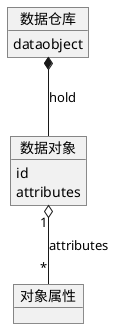 @startuml
object "数据对象" as DataObject {
  id
  attributes
}
object "数据仓库" as DataStore {
   dataobject
}

object "对象属性" as Attribute

DataStore *-- DataObject:hold
DataObject "1" o-- "*" Attribute: attributes

'DataStore -> DataObject:create

@enduml